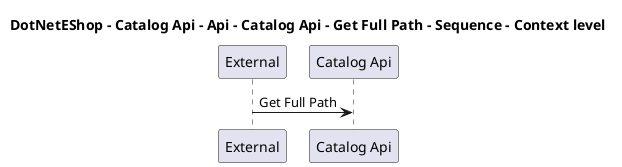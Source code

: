 @startuml

title DotNetEShop - Catalog Api - Api - Catalog Api - Get Full Path - Sequence - Context level

participant "External" as C4InterFlow.SoftwareSystems.ExternalSystem
participant "Catalog Api" as DotNetEShop.SoftwareSystems.CatalogApi

C4InterFlow.SoftwareSystems.ExternalSystem -> DotNetEShop.SoftwareSystems.CatalogApi : Get Full Path


@enduml
